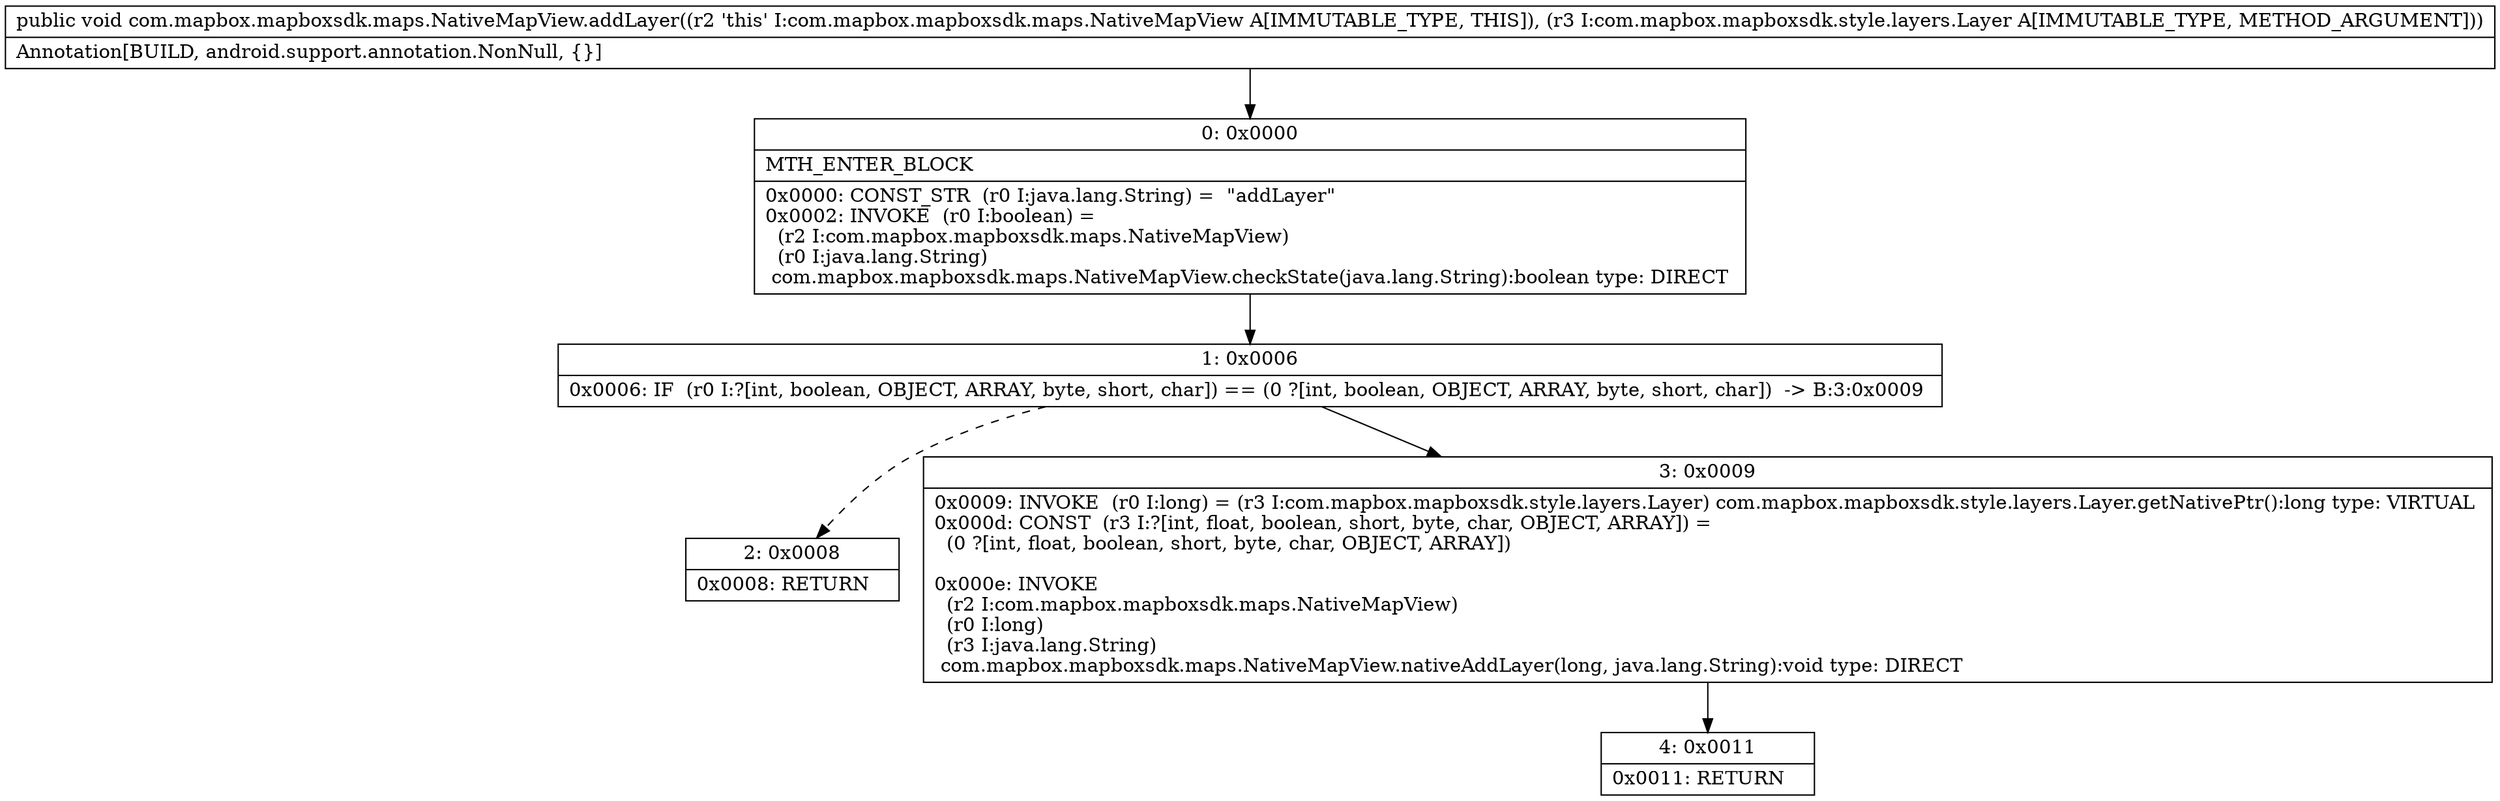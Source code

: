 digraph "CFG forcom.mapbox.mapboxsdk.maps.NativeMapView.addLayer(Lcom\/mapbox\/mapboxsdk\/style\/layers\/Layer;)V" {
Node_0 [shape=record,label="{0\:\ 0x0000|MTH_ENTER_BLOCK\l|0x0000: CONST_STR  (r0 I:java.lang.String) =  \"addLayer\" \l0x0002: INVOKE  (r0 I:boolean) = \l  (r2 I:com.mapbox.mapboxsdk.maps.NativeMapView)\l  (r0 I:java.lang.String)\l com.mapbox.mapboxsdk.maps.NativeMapView.checkState(java.lang.String):boolean type: DIRECT \l}"];
Node_1 [shape=record,label="{1\:\ 0x0006|0x0006: IF  (r0 I:?[int, boolean, OBJECT, ARRAY, byte, short, char]) == (0 ?[int, boolean, OBJECT, ARRAY, byte, short, char])  \-\> B:3:0x0009 \l}"];
Node_2 [shape=record,label="{2\:\ 0x0008|0x0008: RETURN   \l}"];
Node_3 [shape=record,label="{3\:\ 0x0009|0x0009: INVOKE  (r0 I:long) = (r3 I:com.mapbox.mapboxsdk.style.layers.Layer) com.mapbox.mapboxsdk.style.layers.Layer.getNativePtr():long type: VIRTUAL \l0x000d: CONST  (r3 I:?[int, float, boolean, short, byte, char, OBJECT, ARRAY]) = \l  (0 ?[int, float, boolean, short, byte, char, OBJECT, ARRAY])\l \l0x000e: INVOKE  \l  (r2 I:com.mapbox.mapboxsdk.maps.NativeMapView)\l  (r0 I:long)\l  (r3 I:java.lang.String)\l com.mapbox.mapboxsdk.maps.NativeMapView.nativeAddLayer(long, java.lang.String):void type: DIRECT \l}"];
Node_4 [shape=record,label="{4\:\ 0x0011|0x0011: RETURN   \l}"];
MethodNode[shape=record,label="{public void com.mapbox.mapboxsdk.maps.NativeMapView.addLayer((r2 'this' I:com.mapbox.mapboxsdk.maps.NativeMapView A[IMMUTABLE_TYPE, THIS]), (r3 I:com.mapbox.mapboxsdk.style.layers.Layer A[IMMUTABLE_TYPE, METHOD_ARGUMENT]))  | Annotation[BUILD, android.support.annotation.NonNull, \{\}]\l}"];
MethodNode -> Node_0;
Node_0 -> Node_1;
Node_1 -> Node_2[style=dashed];
Node_1 -> Node_3;
Node_3 -> Node_4;
}


